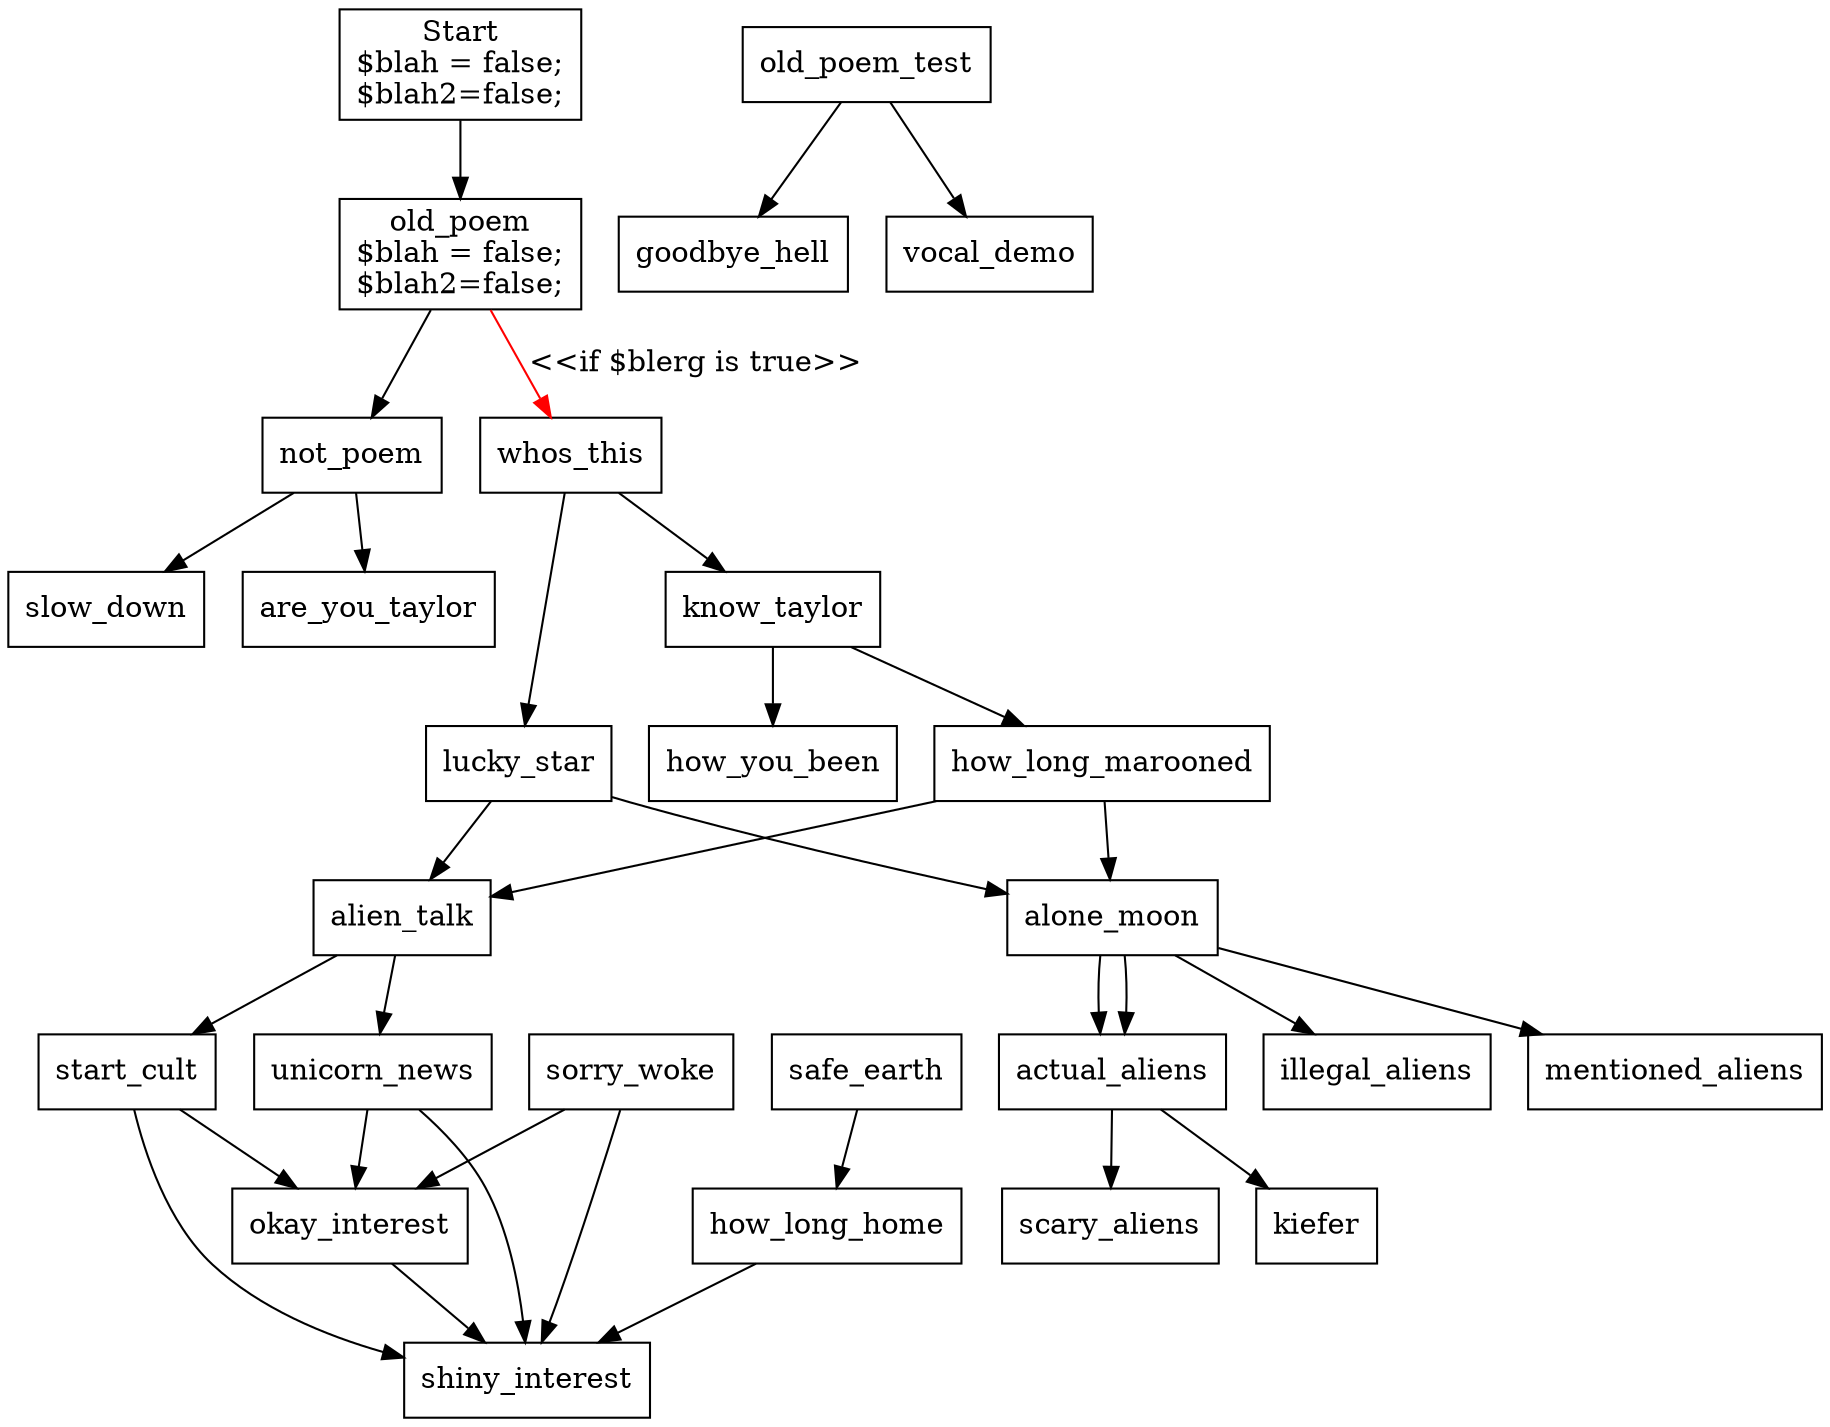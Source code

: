 digraph G {
node [shape=record];
Start [shape=record,label="Start\n$blah = false;\n$blah2=false;"]
Start -> old_poem;
old_poem_test -> goodbye_hell;
old_poem_test -> vocal_demo;
old_poem -> not_poem;
old_poem -> whos_this [color=red, label="<<if $blerg is true>>"];
lucky_star -> alien_talk;
lucky_star -> alone_moon;
actual_aliens -> kiefer;
actual_aliens -> scary_aliens;
unicorn_news -> shiny_interest;
unicorn_news -> okay_interest;
how_long_marooned -> alien_talk;
how_long_marooned -> alone_moon;
alien_talk -> unicorn_news;
alien_talk -> start_cult;
sorry_woke -> shiny_interest;
sorry_woke -> okay_interest;
how_long_home -> shiny_interest;
not_poem -> slow_down;
not_poem -> are_you_taylor;
whos_this -> lucky_star;
whos_this -> know_taylor;
know_taylor -> how_you_been;
know_taylor -> how_long_marooned;
alone_moon -> illegal_aliens;
alone_moon -> actual_aliens;
alone_moon -> mentioned_aliens;
alone_moon -> actual_aliens;
start_cult -> shiny_interest;
start_cult -> okay_interest;
safe_earth -> how_long_home;
okay_interest -> shiny_interest;
old_poem [shape=record,label="old_poem\n$blah = false;\n$blah2=false;"]
}